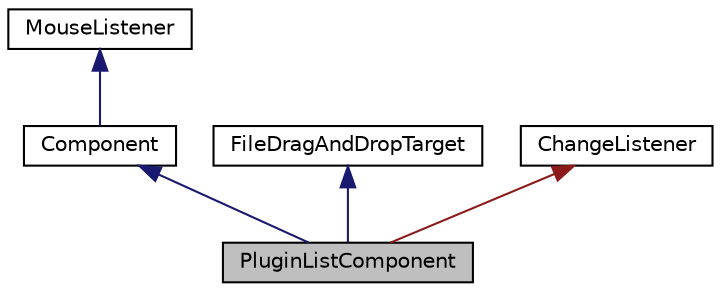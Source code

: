 digraph "PluginListComponent"
{
  bgcolor="transparent";
  edge [fontname="Helvetica",fontsize="10",labelfontname="Helvetica",labelfontsize="10"];
  node [fontname="Helvetica",fontsize="10",shape=record];
  Node0 [label="PluginListComponent",height=0.2,width=0.4,color="black", fillcolor="grey75", style="filled", fontcolor="black"];
  Node1 -> Node0 [dir="back",color="midnightblue",fontsize="10",style="solid",fontname="Helvetica"];
  Node1 [label="Component",height=0.2,width=0.4,color="black",URL="$classComponent.html",tooltip="The base class for all JUCE user-interface objects. "];
  Node2 -> Node1 [dir="back",color="midnightblue",fontsize="10",style="solid",fontname="Helvetica"];
  Node2 [label="MouseListener",height=0.2,width=0.4,color="black",URL="$classMouseListener.html",tooltip="A MouseListener can be registered with a component to receive callbacks about mouse events that happe..."];
  Node3 -> Node0 [dir="back",color="midnightblue",fontsize="10",style="solid",fontname="Helvetica"];
  Node3 [label="FileDragAndDropTarget",height=0.2,width=0.4,color="black",URL="$classFileDragAndDropTarget.html",tooltip="Components derived from this class can have files dropped onto them by an external application..."];
  Node4 -> Node0 [dir="back",color="firebrick4",fontsize="10",style="solid",fontname="Helvetica"];
  Node4 [label="ChangeListener",height=0.2,width=0.4,color="black",URL="$classChangeListener.html",tooltip="Receives change event callbacks that are sent out by a ChangeBroadcaster. "];
}
